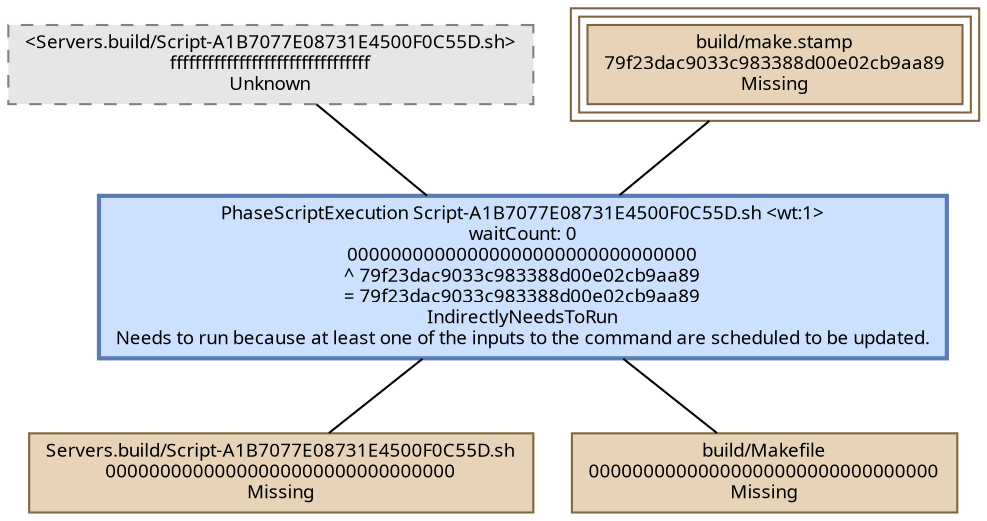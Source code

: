 digraph Servers {
   size = "10.000000,8.500000";
   concentrate = false;

   node [ shape = box, style = filled, color = "0.3 0.5 0.6", fillcolor = "0.3 0.2 0.9", fontname = "Monaco", fontsize = "9" ];
   n00001 [ label = "<Servers.build/Script-A1B7077E08731E4500F0C55D.sh>\nffffffffffffffffffffffffffffffff\nUnknown", color = "0.0 0.0 0.5", fillcolor = "0.0 0.0 0.9", style = "filled,dashed" ];
   n00002 [ label = "Servers.build/Script-A1B7077E08731E4500F0C55D.sh\n00000000000000000000000000000000\nMissing", color = "0.1 0.5 0.5", fillcolor = "0.1 0.2 0.9" ];
   n00003 [ label = "build/Makefile\n00000000000000000000000000000000\nMissing", color = "0.1 0.5 0.5", fillcolor = "0.1 0.2 0.9" ];
   n00004 [ label = "build/make.stamp\n79f23dac9033c983388d00e02cb9aa89\nMissing", color = "0.1 0.5 0.5", fillcolor = "0.1 0.2 0.9", peripheries = 3 ];

   node [ shape = box, style = "filled,bold", color = "0.7 0.5 0.7", fillcolor = "0.7 0.2 1.0", fontname = "Monaco", fontsize = "9" ];
   c00001 [ label = "PhaseScriptExecution Script-A1B7077E08731E4500F0C55D.sh <wt:1>\nwaitCount: 0\n00000000000000000000000000000000\n^ 79f23dac9033c983388d00e02cb9aa89\n= 79f23dac9033c983388d00e02cb9aa89\nIndirectlyNeedsToRun\nNeeds to run because at least one of the inputs to the command are scheduled to be updated.", color = "0.6 0.5 0.7", fillcolor = "0.6 0.2 1.0" ];

   edge [ style = solid, color = black, arrowhead = none, arrowtail = normal ];
   n00001 -> { c00001 };
   n00004 -> { c00001 };
   c00001 -> { n00002 n00003 };

   edge [ style = solid, color = gray60, arrowhead = none, arrowtail = normal ];
}
